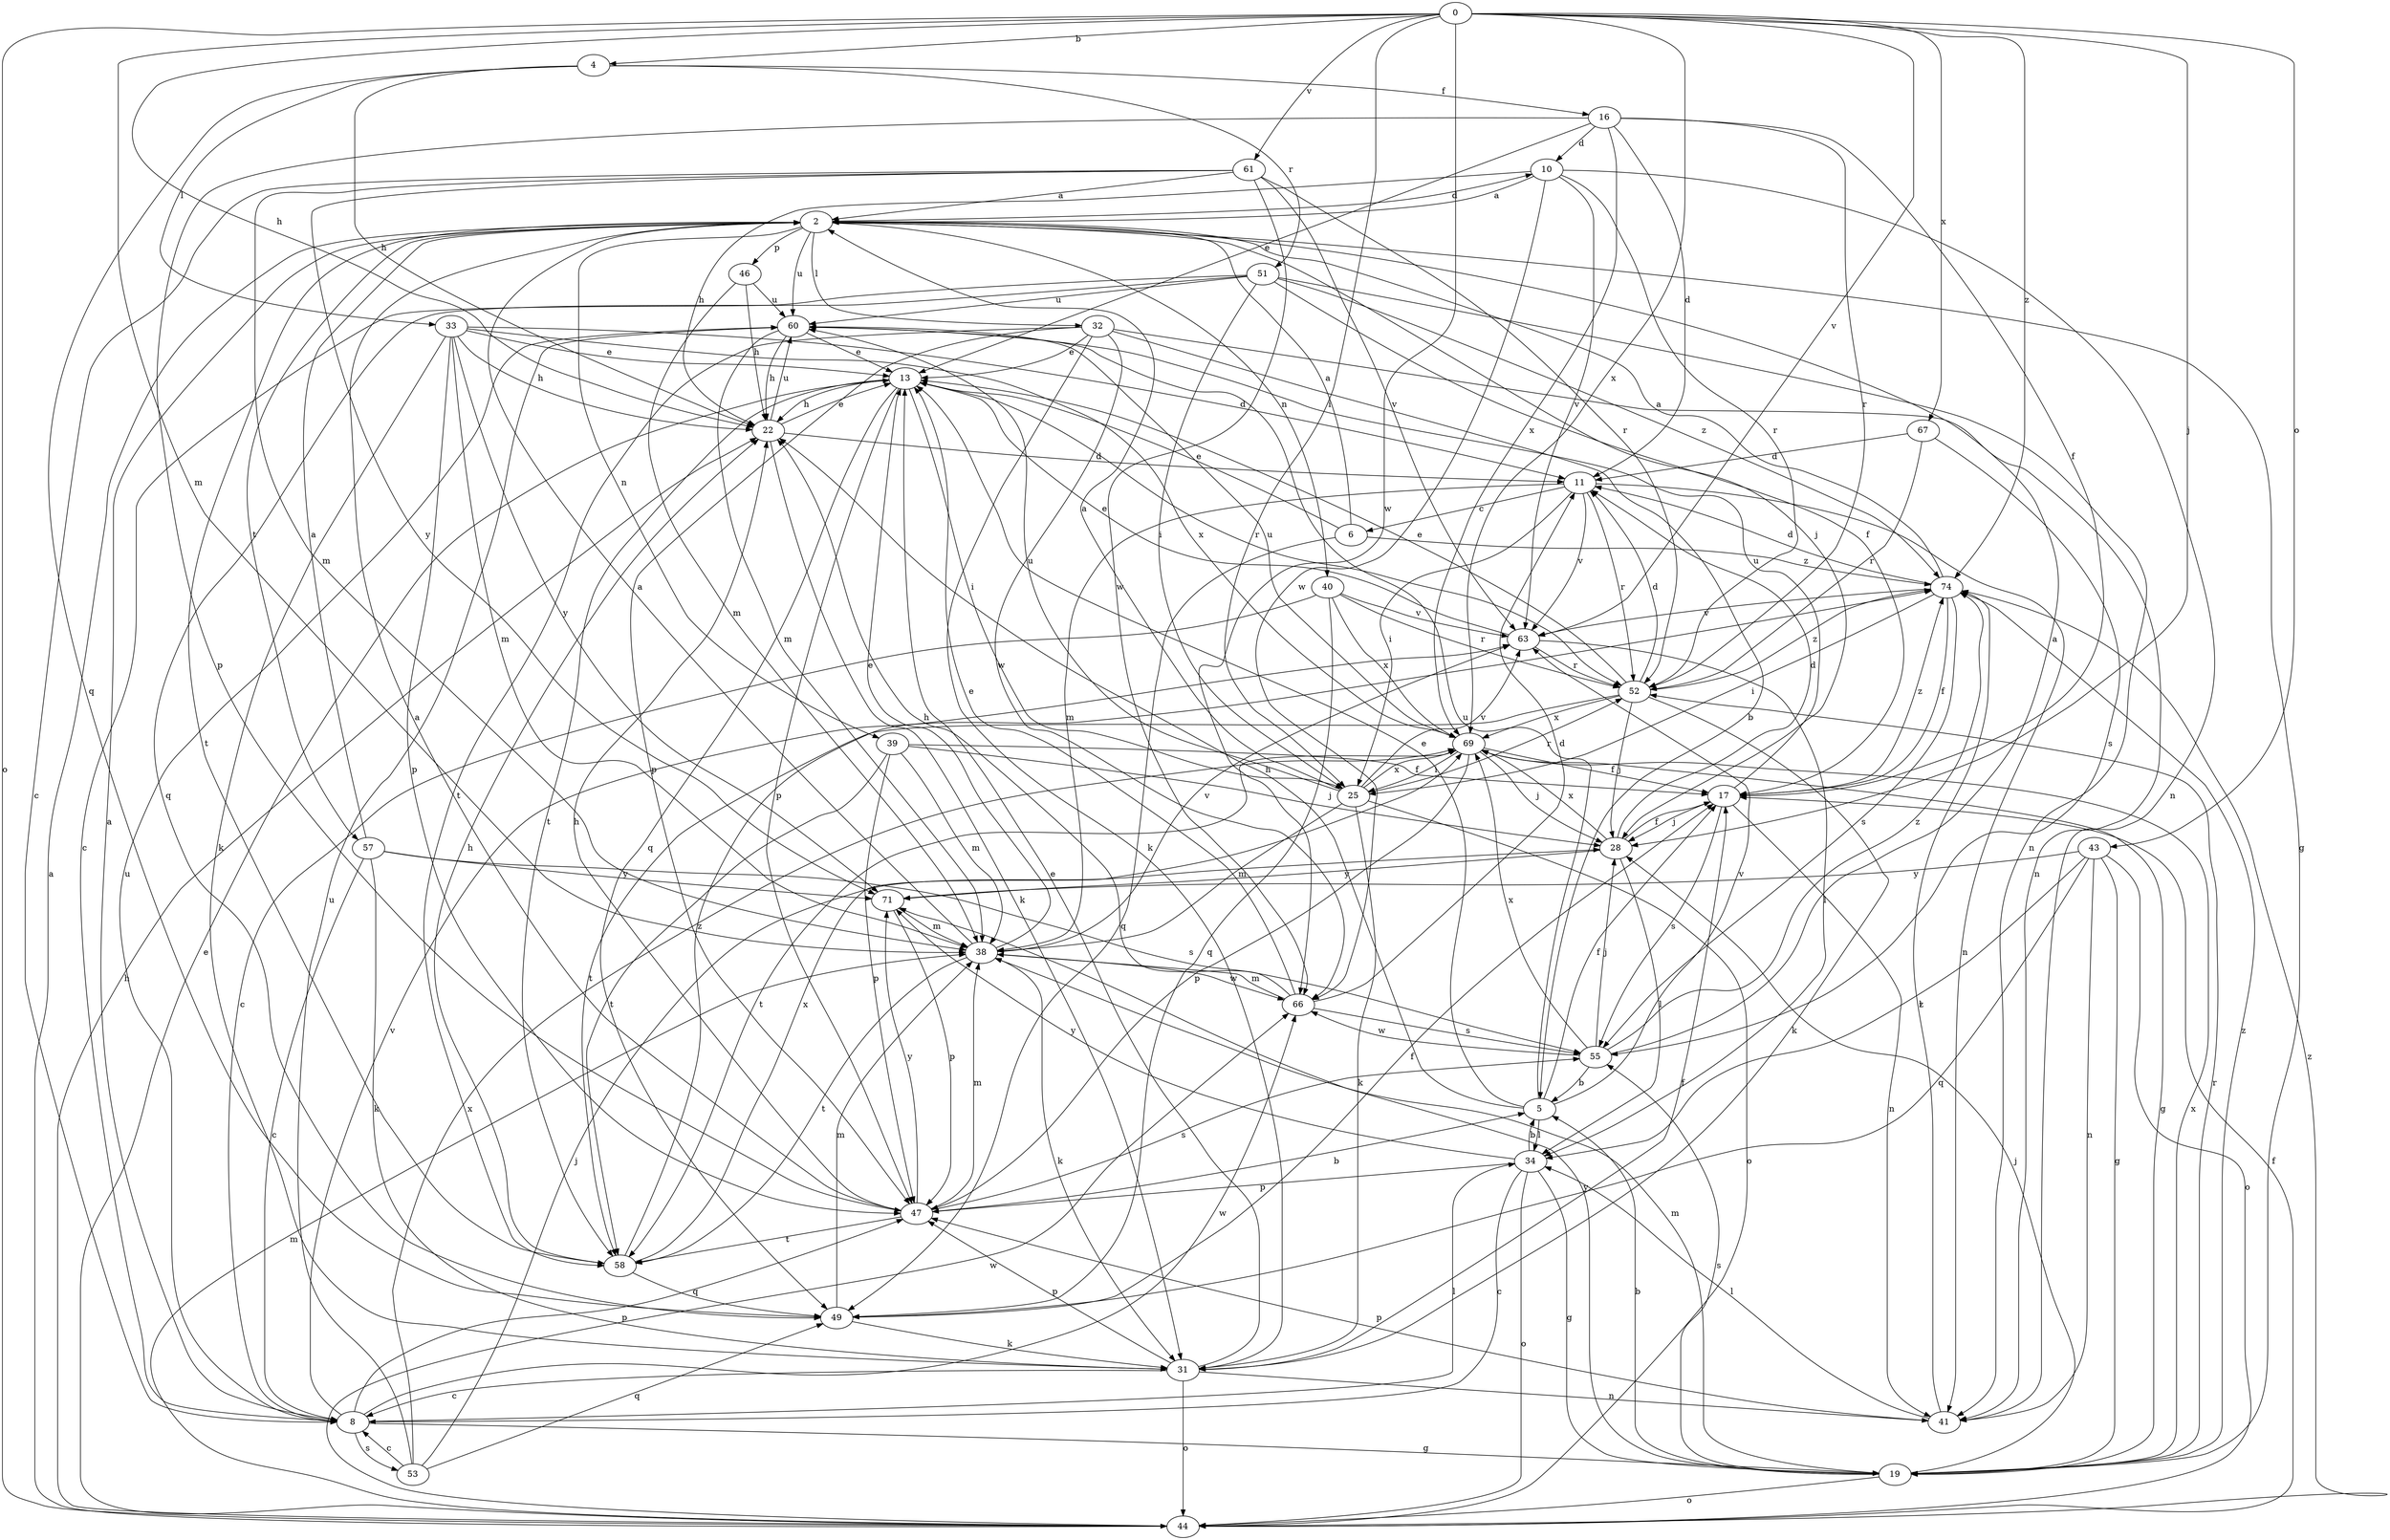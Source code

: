 strict digraph  {
0;
2;
4;
5;
6;
8;
10;
11;
13;
16;
17;
19;
22;
25;
28;
31;
32;
33;
34;
38;
39;
40;
41;
43;
44;
46;
47;
49;
51;
52;
53;
55;
57;
58;
60;
61;
63;
66;
67;
69;
71;
74;
0 -> 4  [label=b];
0 -> 22  [label=h];
0 -> 25  [label=i];
0 -> 28  [label=j];
0 -> 38  [label=m];
0 -> 43  [label=o];
0 -> 44  [label=o];
0 -> 61  [label=v];
0 -> 63  [label=v];
0 -> 66  [label=w];
0 -> 67  [label=x];
0 -> 69  [label=x];
0 -> 74  [label=z];
2 -> 10  [label=d];
2 -> 19  [label=g];
2 -> 28  [label=j];
2 -> 32  [label=l];
2 -> 39  [label=n];
2 -> 40  [label=n];
2 -> 46  [label=p];
2 -> 57  [label=t];
2 -> 58  [label=t];
2 -> 60  [label=u];
4 -> 16  [label=f];
4 -> 22  [label=h];
4 -> 33  [label=l];
4 -> 49  [label=q];
4 -> 51  [label=r];
5 -> 13  [label=e];
5 -> 17  [label=f];
5 -> 22  [label=h];
5 -> 34  [label=l];
5 -> 60  [label=u];
5 -> 63  [label=v];
6 -> 2  [label=a];
6 -> 13  [label=e];
6 -> 49  [label=q];
6 -> 74  [label=z];
8 -> 2  [label=a];
8 -> 19  [label=g];
8 -> 34  [label=l];
8 -> 47  [label=p];
8 -> 53  [label=s];
8 -> 60  [label=u];
8 -> 63  [label=v];
8 -> 66  [label=w];
10 -> 2  [label=a];
10 -> 22  [label=h];
10 -> 41  [label=n];
10 -> 52  [label=r];
10 -> 63  [label=v];
10 -> 66  [label=w];
11 -> 6  [label=c];
11 -> 25  [label=i];
11 -> 38  [label=m];
11 -> 41  [label=n];
11 -> 52  [label=r];
11 -> 63  [label=v];
13 -> 22  [label=h];
13 -> 25  [label=i];
13 -> 47  [label=p];
13 -> 49  [label=q];
13 -> 52  [label=r];
13 -> 58  [label=t];
16 -> 10  [label=d];
16 -> 11  [label=d];
16 -> 13  [label=e];
16 -> 17  [label=f];
16 -> 47  [label=p];
16 -> 52  [label=r];
16 -> 69  [label=x];
17 -> 28  [label=j];
17 -> 41  [label=n];
17 -> 55  [label=s];
17 -> 60  [label=u];
17 -> 74  [label=z];
19 -> 5  [label=b];
19 -> 28  [label=j];
19 -> 38  [label=m];
19 -> 44  [label=o];
19 -> 52  [label=r];
19 -> 55  [label=s];
19 -> 69  [label=x];
19 -> 71  [label=y];
19 -> 74  [label=z];
22 -> 11  [label=d];
22 -> 13  [label=e];
22 -> 31  [label=k];
22 -> 60  [label=u];
25 -> 2  [label=a];
25 -> 31  [label=k];
25 -> 38  [label=m];
25 -> 44  [label=o];
25 -> 52  [label=r];
25 -> 60  [label=u];
25 -> 63  [label=v];
25 -> 69  [label=x];
28 -> 11  [label=d];
28 -> 17  [label=f];
28 -> 34  [label=l];
28 -> 69  [label=x];
28 -> 71  [label=y];
31 -> 8  [label=c];
31 -> 13  [label=e];
31 -> 17  [label=f];
31 -> 41  [label=n];
31 -> 44  [label=o];
31 -> 47  [label=p];
32 -> 5  [label=b];
32 -> 13  [label=e];
32 -> 31  [label=k];
32 -> 41  [label=n];
32 -> 47  [label=p];
32 -> 58  [label=t];
32 -> 66  [label=w];
33 -> 11  [label=d];
33 -> 13  [label=e];
33 -> 22  [label=h];
33 -> 31  [label=k];
33 -> 38  [label=m];
33 -> 47  [label=p];
33 -> 69  [label=x];
33 -> 71  [label=y];
34 -> 5  [label=b];
34 -> 8  [label=c];
34 -> 19  [label=g];
34 -> 44  [label=o];
34 -> 47  [label=p];
34 -> 71  [label=y];
38 -> 2  [label=a];
38 -> 13  [label=e];
38 -> 31  [label=k];
38 -> 58  [label=t];
38 -> 63  [label=v];
38 -> 66  [label=w];
39 -> 17  [label=f];
39 -> 28  [label=j];
39 -> 38  [label=m];
39 -> 47  [label=p];
39 -> 58  [label=t];
40 -> 8  [label=c];
40 -> 49  [label=q];
40 -> 52  [label=r];
40 -> 63  [label=v];
40 -> 69  [label=x];
41 -> 34  [label=l];
41 -> 47  [label=p];
41 -> 74  [label=z];
43 -> 19  [label=g];
43 -> 34  [label=l];
43 -> 41  [label=n];
43 -> 44  [label=o];
43 -> 49  [label=q];
43 -> 71  [label=y];
44 -> 2  [label=a];
44 -> 13  [label=e];
44 -> 17  [label=f];
44 -> 22  [label=h];
44 -> 38  [label=m];
44 -> 66  [label=w];
44 -> 74  [label=z];
46 -> 22  [label=h];
46 -> 38  [label=m];
46 -> 60  [label=u];
47 -> 2  [label=a];
47 -> 5  [label=b];
47 -> 22  [label=h];
47 -> 38  [label=m];
47 -> 55  [label=s];
47 -> 58  [label=t];
47 -> 71  [label=y];
49 -> 17  [label=f];
49 -> 31  [label=k];
49 -> 38  [label=m];
51 -> 8  [label=c];
51 -> 17  [label=f];
51 -> 25  [label=i];
51 -> 41  [label=n];
51 -> 49  [label=q];
51 -> 60  [label=u];
51 -> 74  [label=z];
52 -> 11  [label=d];
52 -> 13  [label=e];
52 -> 28  [label=j];
52 -> 31  [label=k];
52 -> 58  [label=t];
52 -> 69  [label=x];
52 -> 74  [label=z];
53 -> 8  [label=c];
53 -> 28  [label=j];
53 -> 49  [label=q];
53 -> 60  [label=u];
53 -> 69  [label=x];
55 -> 2  [label=a];
55 -> 5  [label=b];
55 -> 28  [label=j];
55 -> 66  [label=w];
55 -> 69  [label=x];
55 -> 74  [label=z];
57 -> 2  [label=a];
57 -> 8  [label=c];
57 -> 31  [label=k];
57 -> 55  [label=s];
57 -> 71  [label=y];
58 -> 22  [label=h];
58 -> 49  [label=q];
58 -> 69  [label=x];
58 -> 74  [label=z];
60 -> 13  [label=e];
60 -> 22  [label=h];
60 -> 38  [label=m];
61 -> 2  [label=a];
61 -> 8  [label=c];
61 -> 38  [label=m];
61 -> 52  [label=r];
61 -> 63  [label=v];
61 -> 66  [label=w];
61 -> 71  [label=y];
63 -> 13  [label=e];
63 -> 34  [label=l];
63 -> 52  [label=r];
66 -> 11  [label=d];
66 -> 13  [label=e];
66 -> 22  [label=h];
66 -> 38  [label=m];
66 -> 55  [label=s];
67 -> 11  [label=d];
67 -> 52  [label=r];
67 -> 55  [label=s];
69 -> 17  [label=f];
69 -> 19  [label=g];
69 -> 25  [label=i];
69 -> 28  [label=j];
69 -> 47  [label=p];
69 -> 58  [label=t];
69 -> 60  [label=u];
71 -> 38  [label=m];
71 -> 47  [label=p];
74 -> 2  [label=a];
74 -> 11  [label=d];
74 -> 17  [label=f];
74 -> 25  [label=i];
74 -> 55  [label=s];
74 -> 63  [label=v];
}
